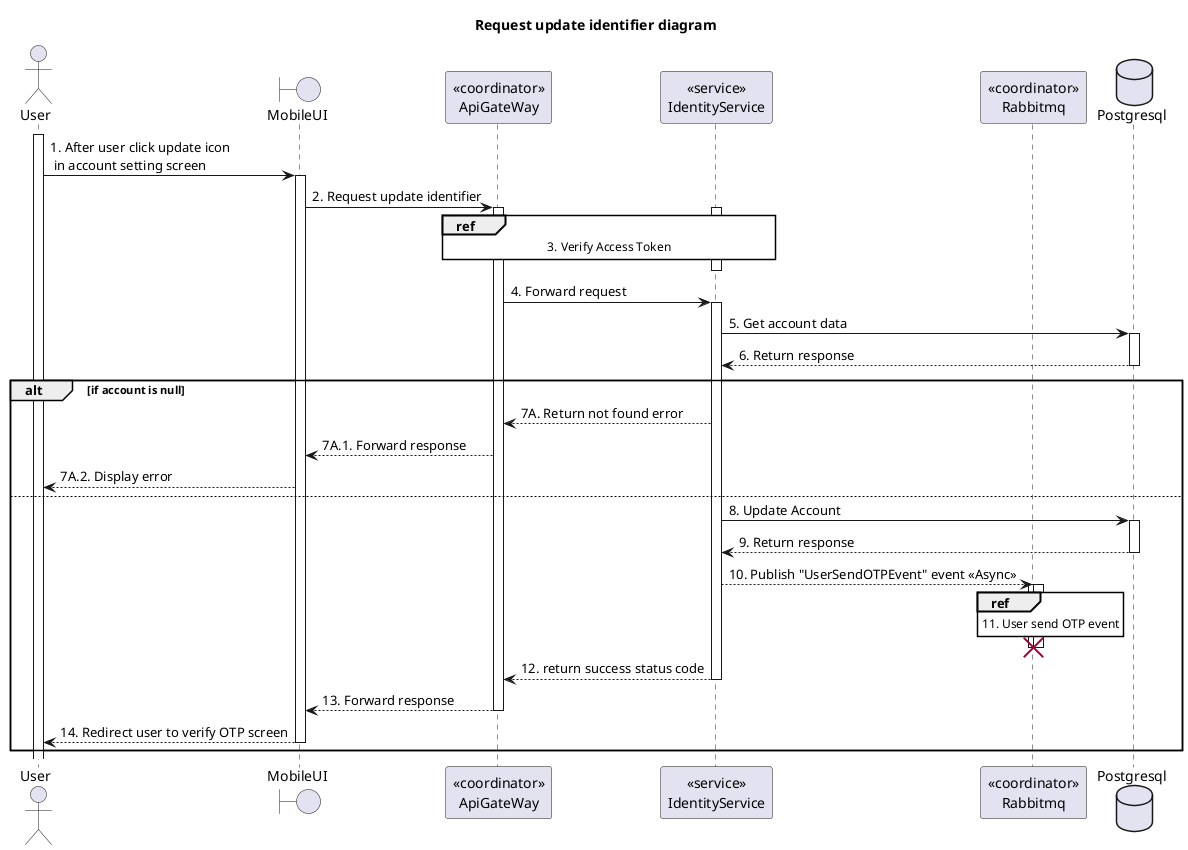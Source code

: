 @startuml Sequence
title "Request update identifier diagram"

<style>
  sequenceDiagram {
    reference {
      BackGroundColor white
    }
}
</style>

actor User
activate User

boundary MobileUI
participant "<<coordinator>>\nApiGateWay" as ApiGateway
participant "<<service>>\nIdentityService" as IdentityService
participant "<<coordinator>>\nRabbitmq" as Rabbitmq
database Postgresql

User -> MobileUI ++: 1. After user click update icon\n in account setting screen
MobileUI -> ApiGateway ++: 2. Request update identifier

activate IdentityService
ref over ApiGateway, IdentityService: 3. Verify Access Token
ApiGateway -[hidden]-> IdentityService
deactivate IdentityService

ApiGateway -> IdentityService ++: 4. Forward request
IdentityService -> Postgresql ++: 5. Get account data
IdentityService <-- Postgresql --: 6. Return response

alt if account is null
  ApiGateway <-- IdentityService: 7A. Return not found error
  MobileUI <-- ApiGateway: 7A.1. Forward response
  User <-- MobileUI: 7A.2. Display error
else
  IdentityService -> Postgresql ++: 8. Update Account
  IdentityService <-- Postgresql --: 9. Return response
  IdentityService --> Rabbitmq ++: 10. Publish "UserSendOTPEvent" event <<Async>>
  activate Rabbitmq
  ref over Rabbitmq: 11. User send OTP event
  IdentityService -[hidden]-> Rabbitmq
  deactivate Rabbitmq
  destroy Rabbitmq

  ApiGateway <-- IdentityService--: 12. return success status code
  MobileUI <-- ApiGateway --: 13. Forward response
  User <-- MobileUI --: 14. Redirect user to verify OTP screen
end

@enduml
